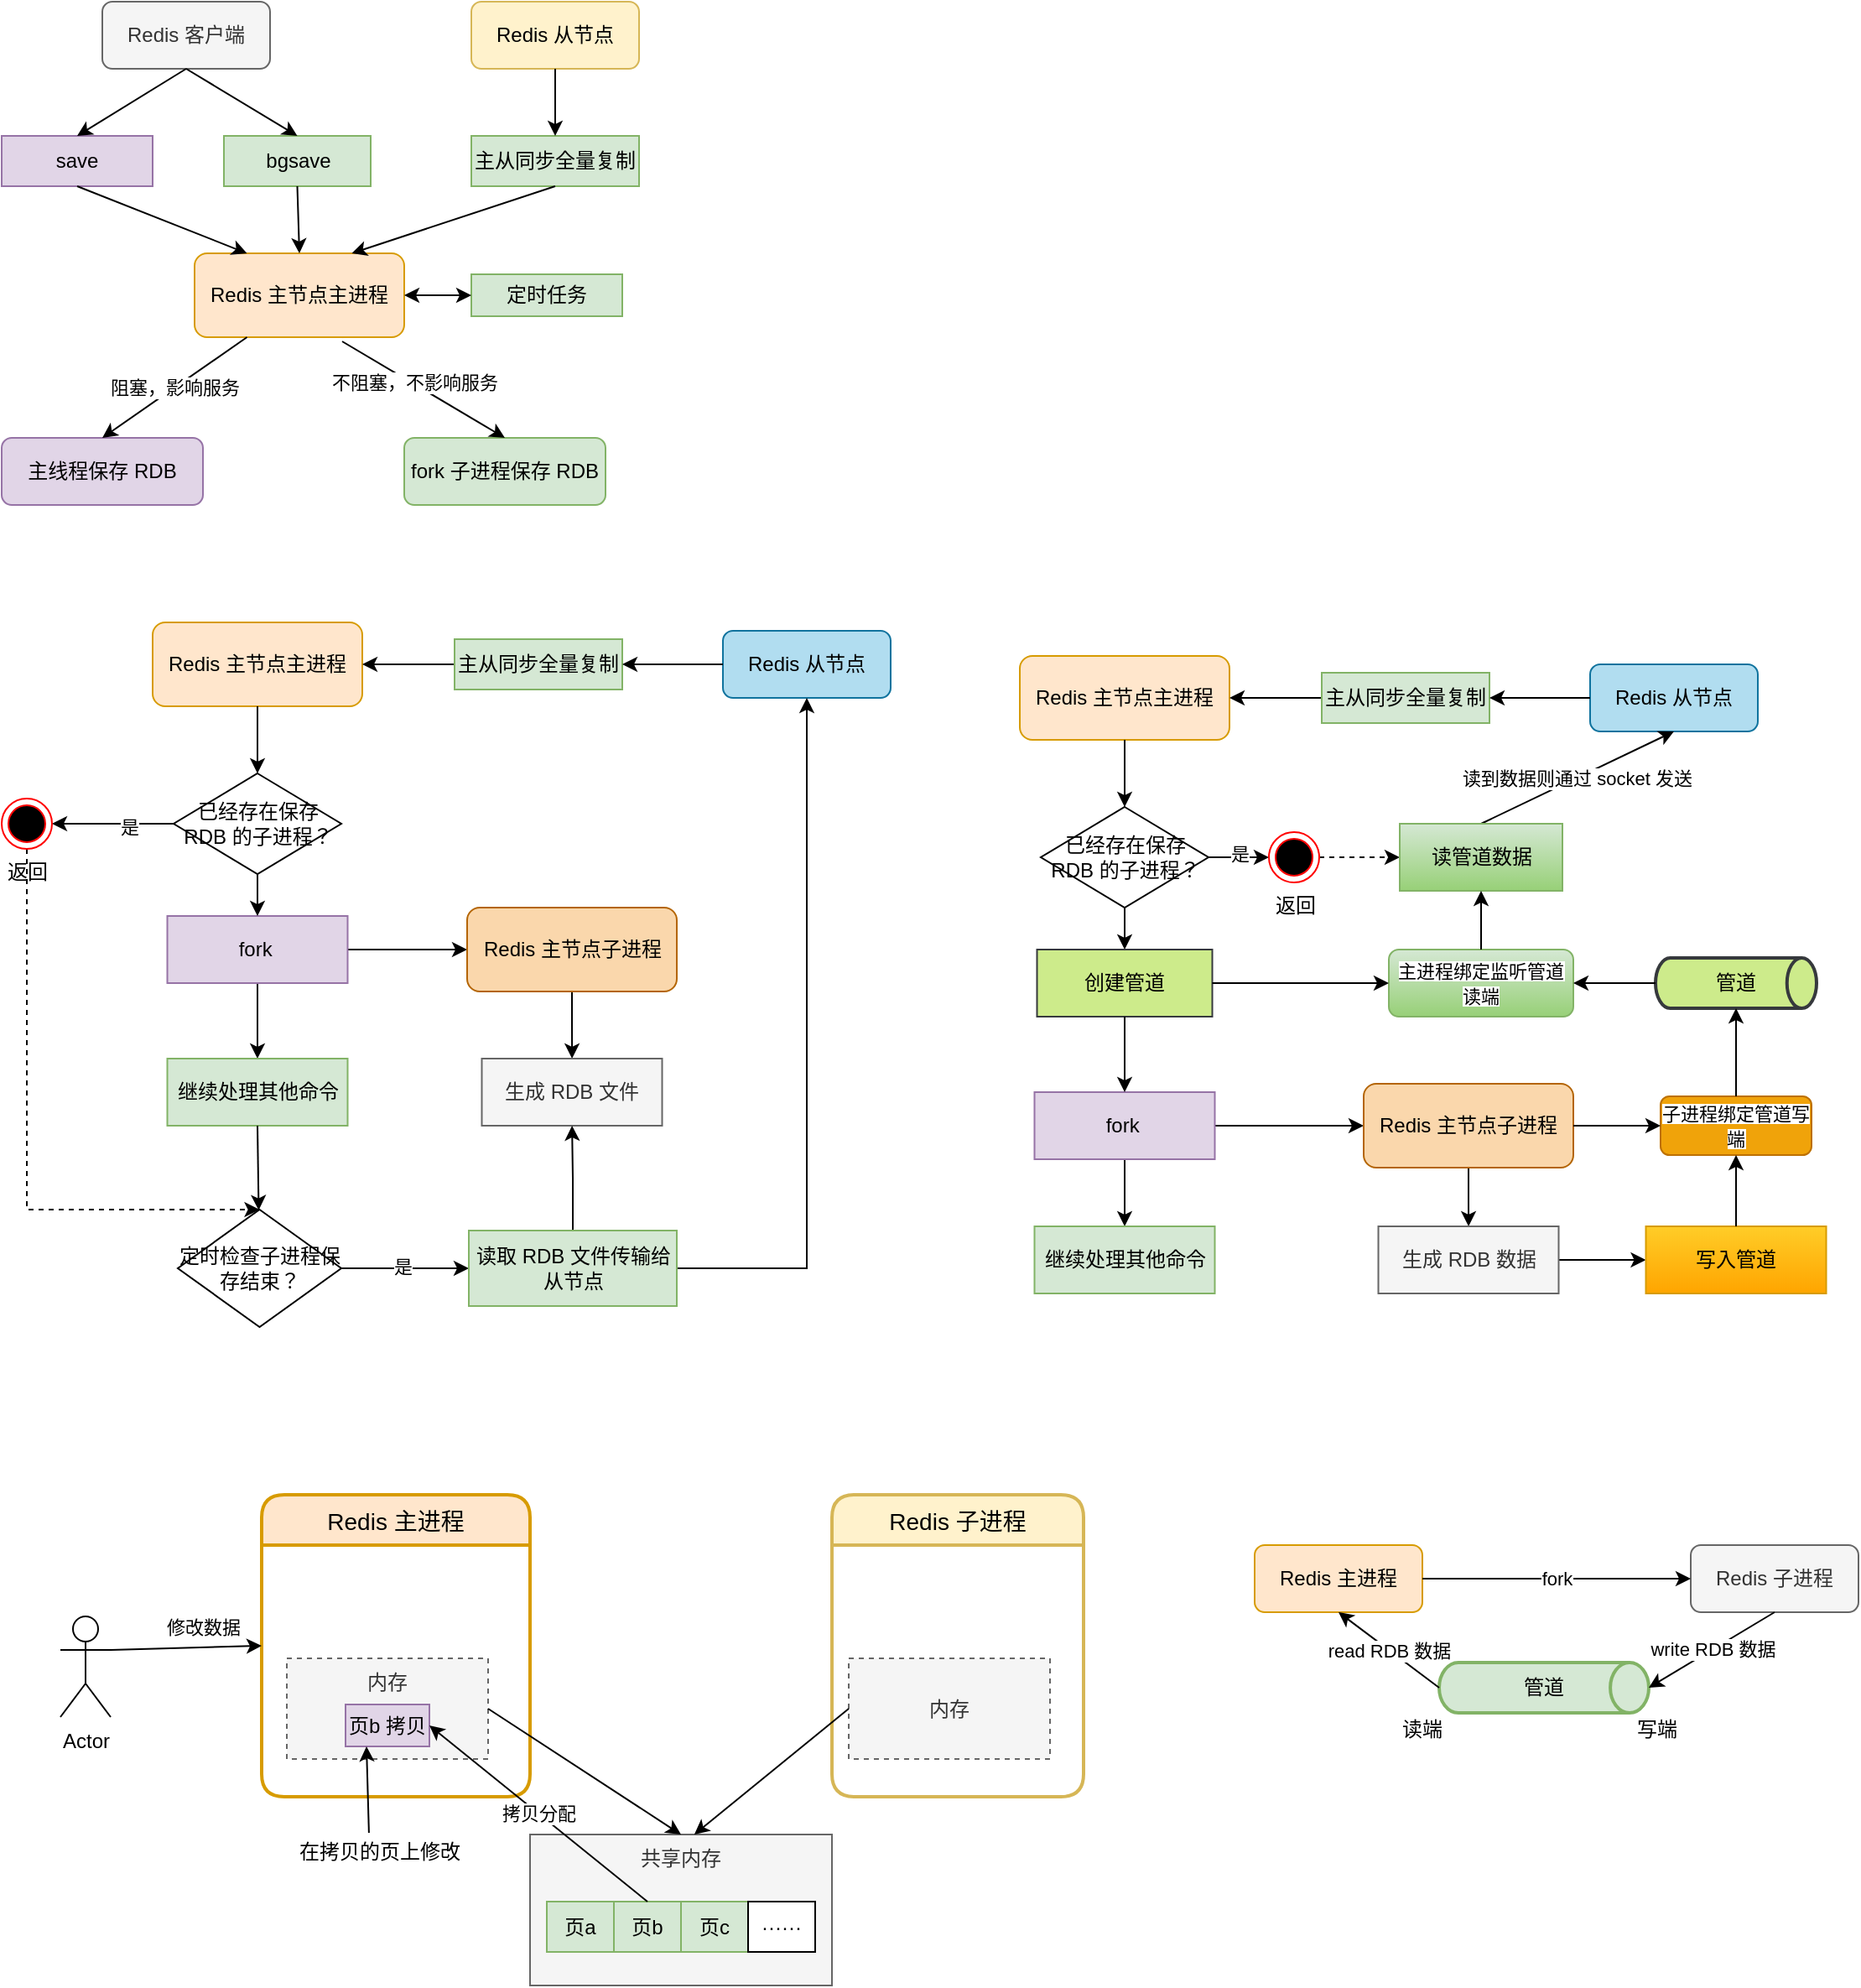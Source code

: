 <mxfile version="14.6.12" type="device"><diagram id="RXMxRGYJJL3W3shrAFnF" name="Page-1"><mxGraphModel dx="1113" dy="655" grid="1" gridSize="10" guides="1" tooltips="1" connect="1" arrows="1" fold="1" page="1" pageScale="1" pageWidth="850" pageHeight="1100" math="0" shadow="0"><root><mxCell id="0"/><mxCell id="1" parent="0"/><mxCell id="x3VqnZCDNfLrTkBS2mPb-13" value="管道" style="strokeWidth=2;html=1;shape=mxgraph.flowchart.direct_data;whiteSpace=wrap;fillColor=#d5e8d4;strokeColor=#82b366;" vertex="1" parent="1"><mxGeometry x="870" y="1030" width="125" height="30" as="geometry"/></mxCell><mxCell id="x3VqnZCDNfLrTkBS2mPb-14" value="Redis 主进程" style="rounded=1;whiteSpace=wrap;html=1;fillColor=#ffe6cc;strokeColor=#d79b00;" vertex="1" parent="1"><mxGeometry x="760" y="960" width="100" height="40" as="geometry"/></mxCell><mxCell id="x3VqnZCDNfLrTkBS2mPb-15" value="Redis 子进程" style="rounded=1;whiteSpace=wrap;html=1;fillColor=#f5f5f5;strokeColor=#666666;fontColor=#333333;" vertex="1" parent="1"><mxGeometry x="1020" y="960" width="100" height="40" as="geometry"/></mxCell><mxCell id="x3VqnZCDNfLrTkBS2mPb-17" value="fork" style="endArrow=classic;html=1;exitX=1;exitY=0.5;exitDx=0;exitDy=0;entryX=0;entryY=0.5;entryDx=0;entryDy=0;" edge="1" parent="1" source="x3VqnZCDNfLrTkBS2mPb-14" target="x3VqnZCDNfLrTkBS2mPb-15"><mxGeometry width="50" height="50" relative="1" as="geometry"><mxPoint x="720" y="1190" as="sourcePoint"/><mxPoint x="770" y="1140" as="targetPoint"/></mxGeometry></mxCell><mxCell id="x3VqnZCDNfLrTkBS2mPb-18" value="write RDB 数据" style="endArrow=classic;html=1;exitX=0.5;exitY=1;exitDx=0;exitDy=0;entryX=1;entryY=0.5;entryDx=0;entryDy=0;entryPerimeter=0;" edge="1" parent="1" source="x3VqnZCDNfLrTkBS2mPb-15" target="x3VqnZCDNfLrTkBS2mPb-13"><mxGeometry width="50" height="50" relative="1" as="geometry"><mxPoint x="940" y="1130" as="sourcePoint"/><mxPoint x="990" y="1080" as="targetPoint"/></mxGeometry></mxCell><mxCell id="x3VqnZCDNfLrTkBS2mPb-19" value="read RDB 数据" style="endArrow=classic;html=1;entryX=0.5;entryY=1;entryDx=0;entryDy=0;exitX=0;exitY=0.5;exitDx=0;exitDy=0;exitPerimeter=0;" edge="1" parent="1" source="x3VqnZCDNfLrTkBS2mPb-13" target="x3VqnZCDNfLrTkBS2mPb-14"><mxGeometry width="50" height="50" relative="1" as="geometry"><mxPoint x="940" y="1130" as="sourcePoint"/><mxPoint x="990" y="1080" as="targetPoint"/></mxGeometry></mxCell><mxCell id="x3VqnZCDNfLrTkBS2mPb-20" value="写端" style="text;html=1;strokeColor=none;fillColor=none;align=center;verticalAlign=middle;whiteSpace=wrap;rounded=0;" vertex="1" parent="1"><mxGeometry x="980" y="1060" width="40" height="20" as="geometry"/></mxCell><mxCell id="x3VqnZCDNfLrTkBS2mPb-21" value="读端" style="text;html=1;strokeColor=none;fillColor=none;align=center;verticalAlign=middle;whiteSpace=wrap;rounded=0;" vertex="1" parent="1"><mxGeometry x="840" y="1060" width="40" height="20" as="geometry"/></mxCell><mxCell id="x3VqnZCDNfLrTkBS2mPb-23" value="Redis 主节点主进程" style="rounded=1;whiteSpace=wrap;html=1;fillColor=#ffe6cc;strokeColor=#d79b00;" vertex="1" parent="1"><mxGeometry x="128" y="190" width="125" height="50" as="geometry"/></mxCell><mxCell id="x3VqnZCDNfLrTkBS2mPb-24" value="save" style="rounded=0;whiteSpace=wrap;html=1;fillColor=#e1d5e7;strokeColor=#9673a6;" vertex="1" parent="1"><mxGeometry x="13" y="120" width="90" height="30" as="geometry"/></mxCell><mxCell id="x3VqnZCDNfLrTkBS2mPb-25" value="bgsave" style="rounded=0;whiteSpace=wrap;html=1;fillColor=#d5e8d4;strokeColor=#82b366;" vertex="1" parent="1"><mxGeometry x="145.5" y="120" width="87.5" height="30" as="geometry"/></mxCell><mxCell id="x3VqnZCDNfLrTkBS2mPb-26" value="定时任务" style="rounded=0;whiteSpace=wrap;html=1;fillColor=#d5e8d4;strokeColor=#82b366;" vertex="1" parent="1"><mxGeometry x="293" y="202.5" width="90" height="25" as="geometry"/></mxCell><mxCell id="x3VqnZCDNfLrTkBS2mPb-27" value="主从同步全量复制" style="rounded=0;whiteSpace=wrap;html=1;fillColor=#d5e8d4;strokeColor=#82b366;" vertex="1" parent="1"><mxGeometry x="293" y="120" width="100" height="30" as="geometry"/></mxCell><mxCell id="x3VqnZCDNfLrTkBS2mPb-28" value="Redis 客户端" style="rounded=1;whiteSpace=wrap;html=1;fillColor=#f5f5f5;strokeColor=#666666;fontColor=#333333;" vertex="1" parent="1"><mxGeometry x="73" y="40" width="100" height="40" as="geometry"/></mxCell><mxCell id="x3VqnZCDNfLrTkBS2mPb-29" value="fork 子进程保存 RDB" style="whiteSpace=wrap;html=1;rounded=1;strokeColor=#82b366;fillColor=#d5e8d4;" vertex="1" parent="1"><mxGeometry x="253" y="300" width="120" height="40" as="geometry"/></mxCell><mxCell id="x3VqnZCDNfLrTkBS2mPb-31" value="" style="endArrow=classic;startArrow=classic;html=1;exitX=1;exitY=0.5;exitDx=0;exitDy=0;entryX=0;entryY=0.5;entryDx=0;entryDy=0;" edge="1" parent="1" source="x3VqnZCDNfLrTkBS2mPb-23" target="x3VqnZCDNfLrTkBS2mPb-26"><mxGeometry width="50" height="50" relative="1" as="geometry"><mxPoint x="253" y="170" as="sourcePoint"/><mxPoint x="303" y="120" as="targetPoint"/></mxGeometry></mxCell><mxCell id="x3VqnZCDNfLrTkBS2mPb-32" value="" style="endArrow=classic;html=1;exitX=0.704;exitY=1.05;exitDx=0;exitDy=0;exitPerimeter=0;entryX=0.5;entryY=0;entryDx=0;entryDy=0;" edge="1" parent="1" source="x3VqnZCDNfLrTkBS2mPb-23" target="x3VqnZCDNfLrTkBS2mPb-29"><mxGeometry width="50" height="50" relative="1" as="geometry"><mxPoint x="253" y="170" as="sourcePoint"/><mxPoint x="303" y="120" as="targetPoint"/></mxGeometry></mxCell><mxCell id="x3VqnZCDNfLrTkBS2mPb-34" value="不阻塞，不影响服务" style="edgeLabel;html=1;align=center;verticalAlign=middle;resizable=0;points=[];" vertex="1" connectable="0" parent="x3VqnZCDNfLrTkBS2mPb-32"><mxGeometry x="-0.129" y="1" relative="1" as="geometry"><mxPoint as="offset"/></mxGeometry></mxCell><mxCell id="x3VqnZCDNfLrTkBS2mPb-33" value="主线程保存 RDB" style="whiteSpace=wrap;html=1;rounded=1;strokeColor=#9673a6;fillColor=#e1d5e7;" vertex="1" parent="1"><mxGeometry x="13" y="300" width="120" height="40" as="geometry"/></mxCell><mxCell id="x3VqnZCDNfLrTkBS2mPb-35" value="阻塞，影响服务" style="endArrow=classic;html=1;exitX=0.25;exitY=1;exitDx=0;exitDy=0;entryX=0.5;entryY=0;entryDx=0;entryDy=0;" edge="1" parent="1" source="x3VqnZCDNfLrTkBS2mPb-23" target="x3VqnZCDNfLrTkBS2mPb-33"><mxGeometry width="50" height="50" relative="1" as="geometry"><mxPoint x="253" y="170" as="sourcePoint"/><mxPoint x="303" y="120" as="targetPoint"/></mxGeometry></mxCell><mxCell id="x3VqnZCDNfLrTkBS2mPb-36" value="Redis 从节点" style="rounded=1;whiteSpace=wrap;html=1;fillColor=#fff2cc;strokeColor=#d6b656;" vertex="1" parent="1"><mxGeometry x="293" y="40" width="100" height="40" as="geometry"/></mxCell><mxCell id="x3VqnZCDNfLrTkBS2mPb-37" value="" style="endArrow=classic;html=1;exitX=0.5;exitY=1;exitDx=0;exitDy=0;entryX=0.5;entryY=0;entryDx=0;entryDy=0;" edge="1" parent="1" source="x3VqnZCDNfLrTkBS2mPb-28" target="x3VqnZCDNfLrTkBS2mPb-24"><mxGeometry width="50" height="50" relative="1" as="geometry"><mxPoint x="253" y="170" as="sourcePoint"/><mxPoint x="303" y="120" as="targetPoint"/></mxGeometry></mxCell><mxCell id="x3VqnZCDNfLrTkBS2mPb-38" value="" style="endArrow=classic;html=1;exitX=0.5;exitY=1;exitDx=0;exitDy=0;entryX=0.5;entryY=0;entryDx=0;entryDy=0;" edge="1" parent="1" source="x3VqnZCDNfLrTkBS2mPb-28" target="x3VqnZCDNfLrTkBS2mPb-25"><mxGeometry width="50" height="50" relative="1" as="geometry"><mxPoint x="253" y="170" as="sourcePoint"/><mxPoint x="303" y="120" as="targetPoint"/></mxGeometry></mxCell><mxCell id="x3VqnZCDNfLrTkBS2mPb-39" value="" style="endArrow=classic;html=1;exitX=0.5;exitY=1;exitDx=0;exitDy=0;entryX=0.5;entryY=0;entryDx=0;entryDy=0;" edge="1" parent="1" source="x3VqnZCDNfLrTkBS2mPb-25" target="x3VqnZCDNfLrTkBS2mPb-23"><mxGeometry width="50" height="50" relative="1" as="geometry"><mxPoint x="253" y="170" as="sourcePoint"/><mxPoint x="303" y="120" as="targetPoint"/></mxGeometry></mxCell><mxCell id="x3VqnZCDNfLrTkBS2mPb-40" value="" style="endArrow=classic;html=1;exitX=0.5;exitY=1;exitDx=0;exitDy=0;entryX=0.25;entryY=0;entryDx=0;entryDy=0;" edge="1" parent="1" source="x3VqnZCDNfLrTkBS2mPb-24" target="x3VqnZCDNfLrTkBS2mPb-23"><mxGeometry width="50" height="50" relative="1" as="geometry"><mxPoint x="253" y="170" as="sourcePoint"/><mxPoint x="303" y="120" as="targetPoint"/></mxGeometry></mxCell><mxCell id="x3VqnZCDNfLrTkBS2mPb-41" value="" style="endArrow=classic;html=1;exitX=0.5;exitY=1;exitDx=0;exitDy=0;entryX=0.5;entryY=0;entryDx=0;entryDy=0;" edge="1" parent="1" source="x3VqnZCDNfLrTkBS2mPb-36" target="x3VqnZCDNfLrTkBS2mPb-27"><mxGeometry width="50" height="50" relative="1" as="geometry"><mxPoint x="253" y="170" as="sourcePoint"/><mxPoint x="303" y="120" as="targetPoint"/></mxGeometry></mxCell><mxCell id="x3VqnZCDNfLrTkBS2mPb-42" value="" style="endArrow=classic;html=1;exitX=0.5;exitY=1;exitDx=0;exitDy=0;entryX=0.75;entryY=0;entryDx=0;entryDy=0;" edge="1" parent="1" source="x3VqnZCDNfLrTkBS2mPb-27" target="x3VqnZCDNfLrTkBS2mPb-23"><mxGeometry width="50" height="50" relative="1" as="geometry"><mxPoint x="253" y="170" as="sourcePoint"/><mxPoint x="303" y="120" as="targetPoint"/></mxGeometry></mxCell><mxCell id="x3VqnZCDNfLrTkBS2mPb-43" value="Redis 主节点主进程" style="rounded=1;whiteSpace=wrap;html=1;fillColor=#ffe6cc;strokeColor=#d79b00;" vertex="1" parent="1"><mxGeometry x="103" y="410" width="125" height="50" as="geometry"/></mxCell><mxCell id="x3VqnZCDNfLrTkBS2mPb-47" value="" style="edgeStyle=orthogonalEdgeStyle;rounded=0;orthogonalLoop=1;jettySize=auto;html=1;" edge="1" parent="1" source="x3VqnZCDNfLrTkBS2mPb-44" target="x3VqnZCDNfLrTkBS2mPb-43"><mxGeometry relative="1" as="geometry"/></mxCell><mxCell id="x3VqnZCDNfLrTkBS2mPb-44" value="主从同步全量复制" style="rounded=0;whiteSpace=wrap;html=1;fillColor=#d5e8d4;strokeColor=#82b366;" vertex="1" parent="1"><mxGeometry x="283" y="420" width="100" height="30" as="geometry"/></mxCell><mxCell id="x3VqnZCDNfLrTkBS2mPb-45" value="Redis 从节点" style="rounded=1;whiteSpace=wrap;html=1;fillColor=#b1ddf0;strokeColor=#10739e;" vertex="1" parent="1"><mxGeometry x="443" y="415" width="100" height="40" as="geometry"/></mxCell><mxCell id="x3VqnZCDNfLrTkBS2mPb-46" value="" style="endArrow=classic;html=1;exitX=0;exitY=0.5;exitDx=0;exitDy=0;entryX=1;entryY=0.5;entryDx=0;entryDy=0;" edge="1" parent="1" source="x3VqnZCDNfLrTkBS2mPb-45" target="x3VqnZCDNfLrTkBS2mPb-44"><mxGeometry width="50" height="50" relative="1" as="geometry"><mxPoint x="75.5" y="420" as="sourcePoint"/><mxPoint x="125.5" y="370" as="targetPoint"/></mxGeometry></mxCell><mxCell id="x3VqnZCDNfLrTkBS2mPb-55" value="" style="edgeStyle=orthogonalEdgeStyle;rounded=0;orthogonalLoop=1;jettySize=auto;html=1;" edge="1" parent="1" source="x3VqnZCDNfLrTkBS2mPb-50" target="x3VqnZCDNfLrTkBS2mPb-54"><mxGeometry relative="1" as="geometry"/></mxCell><mxCell id="x3VqnZCDNfLrTkBS2mPb-56" value="是" style="edgeLabel;html=1;align=center;verticalAlign=middle;resizable=0;points=[];" vertex="1" connectable="0" parent="x3VqnZCDNfLrTkBS2mPb-55"><mxGeometry x="-0.232" y="2" relative="1" as="geometry"><mxPoint x="1" as="offset"/></mxGeometry></mxCell><mxCell id="x3VqnZCDNfLrTkBS2mPb-50" value="已经存在保存 RDB 的子进程？" style="rhombus;whiteSpace=wrap;html=1;" vertex="1" parent="1"><mxGeometry x="115.5" y="500" width="100" height="60" as="geometry"/></mxCell><mxCell id="x3VqnZCDNfLrTkBS2mPb-83" style="edgeStyle=orthogonalEdgeStyle;rounded=0;orthogonalLoop=1;jettySize=auto;html=1;dashed=1;" edge="1" parent="1" source="x3VqnZCDNfLrTkBS2mPb-54" target="x3VqnZCDNfLrTkBS2mPb-73"><mxGeometry relative="1" as="geometry"><Array as="points"><mxPoint x="28" y="760"/></Array></mxGeometry></mxCell><mxCell id="x3VqnZCDNfLrTkBS2mPb-54" value="&lt;br&gt;&lt;br&gt;&lt;br&gt;&lt;br&gt;返回" style="ellipse;html=1;shape=endState;fillColor=#000000;strokeColor=#ff0000;" vertex="1" parent="1"><mxGeometry x="13" y="515" width="30" height="30" as="geometry"/></mxCell><mxCell id="x3VqnZCDNfLrTkBS2mPb-57" value="" style="endArrow=classic;html=1;exitX=0.5;exitY=1;exitDx=0;exitDy=0;" edge="1" parent="1" source="x3VqnZCDNfLrTkBS2mPb-43" target="x3VqnZCDNfLrTkBS2mPb-50"><mxGeometry width="50" height="50" relative="1" as="geometry"><mxPoint x="173" y="620" as="sourcePoint"/><mxPoint x="223" y="570" as="targetPoint"/></mxGeometry></mxCell><mxCell id="x3VqnZCDNfLrTkBS2mPb-63" value="" style="edgeStyle=orthogonalEdgeStyle;rounded=0;orthogonalLoop=1;jettySize=auto;html=1;" edge="1" parent="1" source="x3VqnZCDNfLrTkBS2mPb-58" target="x3VqnZCDNfLrTkBS2mPb-62"><mxGeometry relative="1" as="geometry"/></mxCell><mxCell id="x3VqnZCDNfLrTkBS2mPb-65" value="" style="edgeStyle=orthogonalEdgeStyle;rounded=0;orthogonalLoop=1;jettySize=auto;html=1;" edge="1" parent="1" source="x3VqnZCDNfLrTkBS2mPb-58" target="x3VqnZCDNfLrTkBS2mPb-64"><mxGeometry relative="1" as="geometry"/></mxCell><mxCell id="x3VqnZCDNfLrTkBS2mPb-58" value="fork&amp;nbsp;" style="whiteSpace=wrap;html=1;fillColor=#e1d5e7;strokeColor=#9673a6;" vertex="1" parent="1"><mxGeometry x="111.75" y="585" width="107.5" height="40" as="geometry"/></mxCell><mxCell id="x3VqnZCDNfLrTkBS2mPb-61" value="" style="endArrow=classic;html=1;exitX=0.5;exitY=1;exitDx=0;exitDy=0;entryX=0.5;entryY=0;entryDx=0;entryDy=0;" edge="1" parent="1" source="x3VqnZCDNfLrTkBS2mPb-50" target="x3VqnZCDNfLrTkBS2mPb-58"><mxGeometry width="50" height="50" relative="1" as="geometry"><mxPoint x="173" y="620" as="sourcePoint"/><mxPoint x="223" y="570" as="targetPoint"/></mxGeometry></mxCell><mxCell id="x3VqnZCDNfLrTkBS2mPb-62" value="继续处理其他命令" style="whiteSpace=wrap;html=1;fillColor=#d5e8d4;strokeColor=#82b366;" vertex="1" parent="1"><mxGeometry x="111.75" y="670" width="107.5" height="40" as="geometry"/></mxCell><mxCell id="x3VqnZCDNfLrTkBS2mPb-69" value="" style="edgeStyle=orthogonalEdgeStyle;rounded=0;orthogonalLoop=1;jettySize=auto;html=1;" edge="1" parent="1" source="x3VqnZCDNfLrTkBS2mPb-64" target="x3VqnZCDNfLrTkBS2mPb-68"><mxGeometry relative="1" as="geometry"/></mxCell><mxCell id="x3VqnZCDNfLrTkBS2mPb-64" value="Redis 主节点子进程" style="rounded=1;whiteSpace=wrap;html=1;fillColor=#fad7ac;strokeColor=#b46504;" vertex="1" parent="1"><mxGeometry x="290.5" y="580" width="125" height="50" as="geometry"/></mxCell><mxCell id="x3VqnZCDNfLrTkBS2mPb-68" value="生成 RDB 文件" style="whiteSpace=wrap;html=1;fillColor=#f5f5f5;strokeColor=#666666;fontColor=#333333;" vertex="1" parent="1"><mxGeometry x="299.25" y="670" width="107.5" height="40" as="geometry"/></mxCell><mxCell id="x3VqnZCDNfLrTkBS2mPb-78" value="" style="edgeStyle=orthogonalEdgeStyle;rounded=0;orthogonalLoop=1;jettySize=auto;html=1;" edge="1" parent="1" source="x3VqnZCDNfLrTkBS2mPb-73" target="x3VqnZCDNfLrTkBS2mPb-77"><mxGeometry relative="1" as="geometry"/></mxCell><mxCell id="x3VqnZCDNfLrTkBS2mPb-79" value="是" style="edgeLabel;html=1;align=center;verticalAlign=middle;resizable=0;points=[];" vertex="1" connectable="0" parent="x3VqnZCDNfLrTkBS2mPb-78"><mxGeometry x="-0.081" y="1" relative="1" as="geometry"><mxPoint x="1" as="offset"/></mxGeometry></mxCell><mxCell id="x3VqnZCDNfLrTkBS2mPb-73" value="&lt;span&gt;定时检查子进程保存结束？&lt;/span&gt;" style="rhombus;whiteSpace=wrap;html=1;" vertex="1" parent="1"><mxGeometry x="118" y="760" width="97.5" height="70" as="geometry"/></mxCell><mxCell id="x3VqnZCDNfLrTkBS2mPb-74" value="" style="endArrow=classic;html=1;exitX=0.5;exitY=1;exitDx=0;exitDy=0;" edge="1" parent="1" source="x3VqnZCDNfLrTkBS2mPb-62" target="x3VqnZCDNfLrTkBS2mPb-73"><mxGeometry width="50" height="50" relative="1" as="geometry"><mxPoint x="173" y="640" as="sourcePoint"/><mxPoint x="223" y="590" as="targetPoint"/></mxGeometry></mxCell><mxCell id="x3VqnZCDNfLrTkBS2mPb-80" value="" style="edgeStyle=orthogonalEdgeStyle;rounded=0;orthogonalLoop=1;jettySize=auto;html=1;" edge="1" parent="1" source="x3VqnZCDNfLrTkBS2mPb-77" target="x3VqnZCDNfLrTkBS2mPb-68"><mxGeometry relative="1" as="geometry"/></mxCell><mxCell id="x3VqnZCDNfLrTkBS2mPb-81" style="edgeStyle=orthogonalEdgeStyle;rounded=0;orthogonalLoop=1;jettySize=auto;html=1;entryX=0.5;entryY=1;entryDx=0;entryDy=0;" edge="1" parent="1" source="x3VqnZCDNfLrTkBS2mPb-77" target="x3VqnZCDNfLrTkBS2mPb-45"><mxGeometry relative="1" as="geometry"/></mxCell><mxCell id="x3VqnZCDNfLrTkBS2mPb-77" value="读取 RDB 文件传输给从节点" style="rounded=0;whiteSpace=wrap;html=1;fillColor=#d5e8d4;strokeColor=#82b366;" vertex="1" parent="1"><mxGeometry x="291.5" y="772.5" width="124" height="45" as="geometry"/></mxCell><mxCell id="x3VqnZCDNfLrTkBS2mPb-84" value="Redis 主节点主进程" style="rounded=1;whiteSpace=wrap;html=1;fillColor=#ffe6cc;strokeColor=#d79b00;" vertex="1" parent="1"><mxGeometry x="620" y="430" width="125" height="50" as="geometry"/></mxCell><mxCell id="x3VqnZCDNfLrTkBS2mPb-85" value="" style="edgeStyle=orthogonalEdgeStyle;rounded=0;orthogonalLoop=1;jettySize=auto;html=1;" edge="1" parent="1" source="x3VqnZCDNfLrTkBS2mPb-86" target="x3VqnZCDNfLrTkBS2mPb-84"><mxGeometry relative="1" as="geometry"/></mxCell><mxCell id="x3VqnZCDNfLrTkBS2mPb-86" value="主从同步全量复制" style="rounded=0;whiteSpace=wrap;html=1;fillColor=#d5e8d4;strokeColor=#82b366;" vertex="1" parent="1"><mxGeometry x="800" y="440" width="100" height="30" as="geometry"/></mxCell><mxCell id="x3VqnZCDNfLrTkBS2mPb-87" value="Redis 从节点" style="rounded=1;whiteSpace=wrap;html=1;fillColor=#b1ddf0;strokeColor=#10739e;" vertex="1" parent="1"><mxGeometry x="960" y="435" width="100" height="40" as="geometry"/></mxCell><mxCell id="x3VqnZCDNfLrTkBS2mPb-88" value="" style="endArrow=classic;html=1;exitX=0;exitY=0.5;exitDx=0;exitDy=0;entryX=1;entryY=0.5;entryDx=0;entryDy=0;" edge="1" parent="1" source="x3VqnZCDNfLrTkBS2mPb-87" target="x3VqnZCDNfLrTkBS2mPb-86"><mxGeometry width="50" height="50" relative="1" as="geometry"><mxPoint x="592.5" y="440" as="sourcePoint"/><mxPoint x="642.5" y="390" as="targetPoint"/></mxGeometry></mxCell><mxCell id="x3VqnZCDNfLrTkBS2mPb-89" value="" style="edgeStyle=orthogonalEdgeStyle;rounded=0;orthogonalLoop=1;jettySize=auto;html=1;" edge="1" parent="1" source="x3VqnZCDNfLrTkBS2mPb-91" target="x3VqnZCDNfLrTkBS2mPb-93"><mxGeometry relative="1" as="geometry"/></mxCell><mxCell id="x3VqnZCDNfLrTkBS2mPb-90" value="是" style="edgeLabel;html=1;align=center;verticalAlign=middle;resizable=0;points=[];" vertex="1" connectable="0" parent="x3VqnZCDNfLrTkBS2mPb-89"><mxGeometry x="-0.232" y="2" relative="1" as="geometry"><mxPoint x="1" as="offset"/></mxGeometry></mxCell><mxCell id="x3VqnZCDNfLrTkBS2mPb-91" value="已经存在保存 RDB 的子进程？" style="rhombus;whiteSpace=wrap;html=1;" vertex="1" parent="1"><mxGeometry x="632.5" y="520" width="100" height="60" as="geometry"/></mxCell><mxCell id="x3VqnZCDNfLrTkBS2mPb-133" value="" style="edgeStyle=orthogonalEdgeStyle;rounded=0;orthogonalLoop=1;jettySize=auto;html=1;dashed=1;" edge="1" parent="1" source="x3VqnZCDNfLrTkBS2mPb-93" target="x3VqnZCDNfLrTkBS2mPb-131"><mxGeometry relative="1" as="geometry"/></mxCell><mxCell id="x3VqnZCDNfLrTkBS2mPb-93" value="&lt;br&gt;&lt;br&gt;&lt;br&gt;&lt;br&gt;返回" style="ellipse;html=1;shape=endState;fillColor=#000000;strokeColor=#ff0000;" vertex="1" parent="1"><mxGeometry x="768.5" y="535" width="30" height="30" as="geometry"/></mxCell><mxCell id="x3VqnZCDNfLrTkBS2mPb-94" value="" style="endArrow=classic;html=1;exitX=0.5;exitY=1;exitDx=0;exitDy=0;" edge="1" parent="1" source="x3VqnZCDNfLrTkBS2mPb-84" target="x3VqnZCDNfLrTkBS2mPb-91"><mxGeometry width="50" height="50" relative="1" as="geometry"><mxPoint x="690" y="640" as="sourcePoint"/><mxPoint x="740" y="590" as="targetPoint"/></mxGeometry></mxCell><mxCell id="x3VqnZCDNfLrTkBS2mPb-95" value="" style="edgeStyle=orthogonalEdgeStyle;rounded=0;orthogonalLoop=1;jettySize=auto;html=1;" edge="1" parent="1" source="x3VqnZCDNfLrTkBS2mPb-97" target="x3VqnZCDNfLrTkBS2mPb-99"><mxGeometry relative="1" as="geometry"/></mxCell><mxCell id="x3VqnZCDNfLrTkBS2mPb-96" value="" style="edgeStyle=orthogonalEdgeStyle;rounded=0;orthogonalLoop=1;jettySize=auto;html=1;entryX=0;entryY=0.5;entryDx=0;entryDy=0;" edge="1" parent="1" source="x3VqnZCDNfLrTkBS2mPb-97" target="x3VqnZCDNfLrTkBS2mPb-101"><mxGeometry relative="1" as="geometry"><mxPoint x="825.75" y="725" as="targetPoint"/></mxGeometry></mxCell><mxCell id="x3VqnZCDNfLrTkBS2mPb-97" value="fork&amp;nbsp;" style="whiteSpace=wrap;html=1;fillColor=#e1d5e7;strokeColor=#9673a6;" vertex="1" parent="1"><mxGeometry x="628.75" y="690" width="107.5" height="40" as="geometry"/></mxCell><mxCell id="x3VqnZCDNfLrTkBS2mPb-98" value="" style="endArrow=classic;html=1;exitX=0.5;exitY=1;exitDx=0;exitDy=0;entryX=0.5;entryY=0;entryDx=0;entryDy=0;" edge="1" parent="1" source="x3VqnZCDNfLrTkBS2mPb-91" target="x3VqnZCDNfLrTkBS2mPb-115"><mxGeometry width="50" height="50" relative="1" as="geometry"><mxPoint x="690" y="640" as="sourcePoint"/><mxPoint x="683" y="620" as="targetPoint"/></mxGeometry></mxCell><mxCell id="x3VqnZCDNfLrTkBS2mPb-99" value="继续处理其他命令" style="whiteSpace=wrap;html=1;fillColor=#d5e8d4;strokeColor=#82b366;" vertex="1" parent="1"><mxGeometry x="628.75" y="770" width="107.5" height="40" as="geometry"/></mxCell><mxCell id="x3VqnZCDNfLrTkBS2mPb-100" value="" style="edgeStyle=orthogonalEdgeStyle;rounded=0;orthogonalLoop=1;jettySize=auto;html=1;" edge="1" parent="1" source="x3VqnZCDNfLrTkBS2mPb-101" target="x3VqnZCDNfLrTkBS2mPb-102"><mxGeometry relative="1" as="geometry"/></mxCell><mxCell id="x3VqnZCDNfLrTkBS2mPb-101" value="Redis 主节点子进程" style="rounded=1;whiteSpace=wrap;html=1;fillColor=#fad7ac;strokeColor=#b46504;" vertex="1" parent="1"><mxGeometry x="825" y="685" width="125" height="50" as="geometry"/></mxCell><mxCell id="x3VqnZCDNfLrTkBS2mPb-113" value="" style="edgeStyle=orthogonalEdgeStyle;rounded=0;orthogonalLoop=1;jettySize=auto;html=1;" edge="1" parent="1" source="x3VqnZCDNfLrTkBS2mPb-102" target="x3VqnZCDNfLrTkBS2mPb-112"><mxGeometry relative="1" as="geometry"/></mxCell><mxCell id="x3VqnZCDNfLrTkBS2mPb-102" value="生成 RDB 数据" style="whiteSpace=wrap;html=1;fillColor=#f5f5f5;strokeColor=#666666;fontColor=#333333;" vertex="1" parent="1"><mxGeometry x="833.75" y="770" width="107.5" height="40" as="geometry"/></mxCell><mxCell id="x3VqnZCDNfLrTkBS2mPb-110" value="管道" style="strokeWidth=2;html=1;shape=mxgraph.flowchart.direct_data;whiteSpace=wrap;fillColor=#cdeb8b;strokeColor=#36393d;" vertex="1" parent="1"><mxGeometry x="999" y="610" width="96" height="30" as="geometry"/></mxCell><mxCell id="x3VqnZCDNfLrTkBS2mPb-112" value="写入管道" style="whiteSpace=wrap;html=1;fillColor=#ffcd28;strokeColor=#d79b00;gradientColor=#ffa500;" vertex="1" parent="1"><mxGeometry x="993.25" y="770" width="107.5" height="40" as="geometry"/></mxCell><mxCell id="x3VqnZCDNfLrTkBS2mPb-115" value="创建管道" style="rounded=0;whiteSpace=wrap;html=1;fillColor=#cdeb8b;strokeColor=#36393d;" vertex="1" parent="1"><mxGeometry x="630.25" y="605" width="104.5" height="40" as="geometry"/></mxCell><mxCell id="x3VqnZCDNfLrTkBS2mPb-118" value="" style="endArrow=classic;html=1;exitX=0.5;exitY=1;exitDx=0;exitDy=0;entryX=0.5;entryY=0;entryDx=0;entryDy=0;" edge="1" parent="1" source="x3VqnZCDNfLrTkBS2mPb-115" target="x3VqnZCDNfLrTkBS2mPb-97"><mxGeometry width="50" height="50" relative="1" as="geometry"><mxPoint x="832" y="660" as="sourcePoint"/><mxPoint x="680" y="702" as="targetPoint"/></mxGeometry></mxCell><mxCell id="x3VqnZCDNfLrTkBS2mPb-120" value="&lt;span style=&quot;font-size: 11px ; background-color: rgb(255 , 255 , 255)&quot;&gt;主进程绑定监听管道读端&lt;/span&gt;" style="rounded=1;whiteSpace=wrap;html=1;fillColor=#d5e8d4;strokeColor=#82b366;gradientColor=#97d077;" vertex="1" parent="1"><mxGeometry x="840" y="605" width="110" height="40" as="geometry"/></mxCell><mxCell id="x3VqnZCDNfLrTkBS2mPb-122" value="&lt;span style=&quot;font-size: 11px ; background-color: rgb(255 , 255 , 255)&quot;&gt;子进程绑定管道写端&lt;/span&gt;" style="rounded=1;whiteSpace=wrap;html=1;fillColor=#f0a30a;strokeColor=#BD7000;fontColor=#000000;" vertex="1" parent="1"><mxGeometry x="1002" y="692.5" width="90" height="35" as="geometry"/></mxCell><mxCell id="x3VqnZCDNfLrTkBS2mPb-124" value="" style="endArrow=classic;html=1;exitX=1;exitY=0.5;exitDx=0;exitDy=0;entryX=0;entryY=0.5;entryDx=0;entryDy=0;" edge="1" parent="1" source="x3VqnZCDNfLrTkBS2mPb-101" target="x3VqnZCDNfLrTkBS2mPb-122"><mxGeometry width="50" height="50" relative="1" as="geometry"><mxPoint x="832" y="750" as="sourcePoint"/><mxPoint x="882" y="700" as="targetPoint"/></mxGeometry></mxCell><mxCell id="x3VqnZCDNfLrTkBS2mPb-125" value="" style="endArrow=classic;html=1;exitX=0.5;exitY=0;exitDx=0;exitDy=0;" edge="1" parent="1" source="x3VqnZCDNfLrTkBS2mPb-122" target="x3VqnZCDNfLrTkBS2mPb-110"><mxGeometry width="50" height="50" relative="1" as="geometry"><mxPoint x="832" y="750" as="sourcePoint"/><mxPoint x="1050" y="640" as="targetPoint"/></mxGeometry></mxCell><mxCell id="x3VqnZCDNfLrTkBS2mPb-127" value="读到数据则通过 socket 发送" style="endArrow=classic;html=1;entryX=0.5;entryY=1;entryDx=0;entryDy=0;exitX=0.5;exitY=0;exitDx=0;exitDy=0;" edge="1" parent="1" source="x3VqnZCDNfLrTkBS2mPb-131" target="x3VqnZCDNfLrTkBS2mPb-87"><mxGeometry width="50" height="50" relative="1" as="geometry"><mxPoint x="1052" y="560" as="sourcePoint"/><mxPoint x="882" y="700" as="targetPoint"/></mxGeometry></mxCell><mxCell id="x3VqnZCDNfLrTkBS2mPb-128" value="" style="endArrow=classic;html=1;entryX=0.5;entryY=1;entryDx=0;entryDy=0;exitX=0.5;exitY=0;exitDx=0;exitDy=0;" edge="1" parent="1" source="x3VqnZCDNfLrTkBS2mPb-112" target="x3VqnZCDNfLrTkBS2mPb-122"><mxGeometry width="50" height="50" relative="1" as="geometry"><mxPoint x="832" y="720" as="sourcePoint"/><mxPoint x="882" y="670" as="targetPoint"/></mxGeometry></mxCell><mxCell id="x3VqnZCDNfLrTkBS2mPb-129" value="" style="endArrow=classic;html=1;exitX=1;exitY=0.5;exitDx=0;exitDy=0;" edge="1" parent="1" source="x3VqnZCDNfLrTkBS2mPb-115" target="x3VqnZCDNfLrTkBS2mPb-120"><mxGeometry width="50" height="50" relative="1" as="geometry"><mxPoint x="832" y="720" as="sourcePoint"/><mxPoint x="882" y="670" as="targetPoint"/></mxGeometry></mxCell><mxCell id="x3VqnZCDNfLrTkBS2mPb-130" value="" style="endArrow=classic;html=1;exitX=0;exitY=0.5;exitDx=0;exitDy=0;exitPerimeter=0;entryX=1;entryY=0.5;entryDx=0;entryDy=0;" edge="1" parent="1" source="x3VqnZCDNfLrTkBS2mPb-110" target="x3VqnZCDNfLrTkBS2mPb-120"><mxGeometry width="50" height="50" relative="1" as="geometry"><mxPoint x="832" y="660" as="sourcePoint"/><mxPoint x="882" y="610" as="targetPoint"/></mxGeometry></mxCell><mxCell id="x3VqnZCDNfLrTkBS2mPb-131" value="读管道数据" style="rounded=0;whiteSpace=wrap;html=1;gradientColor=#97d077;fillColor=#d5e8d4;strokeColor=#82b366;" vertex="1" parent="1"><mxGeometry x="846.5" y="530" width="97" height="40" as="geometry"/></mxCell><mxCell id="x3VqnZCDNfLrTkBS2mPb-132" value="" style="endArrow=classic;html=1;entryX=0.5;entryY=1;entryDx=0;entryDy=0;" edge="1" parent="1" source="x3VqnZCDNfLrTkBS2mPb-120" target="x3VqnZCDNfLrTkBS2mPb-131"><mxGeometry width="50" height="50" relative="1" as="geometry"><mxPoint x="813" y="660" as="sourcePoint"/><mxPoint x="863" y="610" as="targetPoint"/></mxGeometry></mxCell><mxCell id="x3VqnZCDNfLrTkBS2mPb-134" value="Redis 主进程" style="swimlane;childLayout=stackLayout;horizontal=1;startSize=30;horizontalStack=0;rounded=1;fontSize=14;fontStyle=0;strokeWidth=2;resizeParent=0;resizeLast=1;shadow=0;dashed=0;align=center;fillColor=#ffe6cc;strokeColor=#d79b00;" vertex="1" parent="1"><mxGeometry x="168" y="930" width="160" height="180" as="geometry"/></mxCell><mxCell id="x3VqnZCDNfLrTkBS2mPb-135" value="Redis 子进程" style="swimlane;childLayout=stackLayout;horizontal=1;startSize=30;horizontalStack=0;rounded=1;fontSize=14;fontStyle=0;strokeWidth=2;resizeParent=0;resizeLast=1;shadow=0;dashed=0;align=center;fillColor=#fff2cc;strokeColor=#d6b656;" vertex="1" parent="1"><mxGeometry x="508" y="930" width="150" height="180" as="geometry"/></mxCell><mxCell id="x3VqnZCDNfLrTkBS2mPb-136" value="共享内存" style="rounded=0;whiteSpace=wrap;html=1;verticalAlign=top;fillColor=#f5f5f5;strokeColor=#666666;fontColor=#333333;" vertex="1" parent="1"><mxGeometry x="328" y="1132.5" width="180" height="90" as="geometry"/></mxCell><mxCell id="x3VqnZCDNfLrTkBS2mPb-137" value="页a" style="rounded=0;whiteSpace=wrap;html=1;fillColor=#d5e8d4;strokeColor=#82b366;" vertex="1" parent="1"><mxGeometry x="338" y="1172.5" width="40" height="30" as="geometry"/></mxCell><mxCell id="x3VqnZCDNfLrTkBS2mPb-138" value="页b" style="rounded=0;whiteSpace=wrap;html=1;fillColor=#d5e8d4;strokeColor=#82b366;" vertex="1" parent="1"><mxGeometry x="378" y="1172.5" width="40" height="30" as="geometry"/></mxCell><mxCell id="x3VqnZCDNfLrTkBS2mPb-139" value="页c" style="rounded=0;whiteSpace=wrap;html=1;fillColor=#d5e8d4;strokeColor=#82b366;" vertex="1" parent="1"><mxGeometry x="418" y="1172.5" width="40" height="30" as="geometry"/></mxCell><mxCell id="x3VqnZCDNfLrTkBS2mPb-140" value="······" style="rounded=0;whiteSpace=wrap;html=1;" vertex="1" parent="1"><mxGeometry x="458" y="1172.5" width="40" height="30" as="geometry"/></mxCell><mxCell id="x3VqnZCDNfLrTkBS2mPb-141" value="Actor" style="shape=umlActor;verticalLabelPosition=bottom;verticalAlign=top;html=1;outlineConnect=0;" vertex="1" parent="1"><mxGeometry x="48" y="1002.5" width="30" height="60" as="geometry"/></mxCell><mxCell id="x3VqnZCDNfLrTkBS2mPb-142" value="" style="endArrow=classic;html=1;exitX=1;exitY=0.333;exitDx=0;exitDy=0;exitPerimeter=0;entryX=0;entryY=0.5;entryDx=0;entryDy=0;" edge="1" parent="1" source="x3VqnZCDNfLrTkBS2mPb-141" target="x3VqnZCDNfLrTkBS2mPb-134"><mxGeometry width="50" height="50" relative="1" as="geometry"><mxPoint x="128" y="1042.5" as="sourcePoint"/><mxPoint x="130" y="1032.5" as="targetPoint"/></mxGeometry></mxCell><mxCell id="x3VqnZCDNfLrTkBS2mPb-143" value="修改数据" style="edgeLabel;html=1;align=center;verticalAlign=middle;resizable=0;points=[];" vertex="1" connectable="0" parent="x3VqnZCDNfLrTkBS2mPb-142"><mxGeometry x="0.2" relative="1" as="geometry"><mxPoint x="1" y="-12" as="offset"/></mxGeometry></mxCell><mxCell id="x3VqnZCDNfLrTkBS2mPb-144" value="内存" style="rounded=0;whiteSpace=wrap;html=1;dashed=1;verticalAlign=top;fillColor=#f5f5f5;strokeColor=#666666;fontColor=#333333;" vertex="1" parent="1"><mxGeometry x="183" y="1027.5" width="120" height="60" as="geometry"/></mxCell><mxCell id="x3VqnZCDNfLrTkBS2mPb-145" value="页b 拷贝" style="rounded=0;whiteSpace=wrap;html=1;fillColor=#e1d5e7;strokeColor=#9673a6;" vertex="1" parent="1"><mxGeometry x="218" y="1055" width="50" height="25" as="geometry"/></mxCell><mxCell id="x3VqnZCDNfLrTkBS2mPb-146" value="" style="endArrow=classic;html=1;entryX=0.25;entryY=1;entryDx=0;entryDy=0;exitX=0.445;exitY=-0.05;exitDx=0;exitDy=0;exitPerimeter=0;" edge="1" parent="1" source="x3VqnZCDNfLrTkBS2mPb-147" target="x3VqnZCDNfLrTkBS2mPb-145"><mxGeometry width="50" height="50" relative="1" as="geometry"><mxPoint x="254.09" y="1120" as="sourcePoint"/><mxPoint x="291.09" y="1110" as="targetPoint"/></mxGeometry></mxCell><mxCell id="x3VqnZCDNfLrTkBS2mPb-147" value="在拷贝的页上修改" style="text;html=1;align=center;verticalAlign=middle;resizable=0;points=[];autosize=1;strokeColor=none;" vertex="1" parent="1"><mxGeometry x="183" y="1132.5" width="110" height="20" as="geometry"/></mxCell><mxCell id="x3VqnZCDNfLrTkBS2mPb-148" value="拷贝分配" style="endArrow=classic;html=1;entryX=1;entryY=0.5;entryDx=0;entryDy=0;exitX=0.5;exitY=0;exitDx=0;exitDy=0;" edge="1" parent="1" source="x3VqnZCDNfLrTkBS2mPb-138" target="x3VqnZCDNfLrTkBS2mPb-145"><mxGeometry width="50" height="50" relative="1" as="geometry"><mxPoint x="418" y="1032.5" as="sourcePoint"/><mxPoint x="468" y="982.5" as="targetPoint"/></mxGeometry></mxCell><mxCell id="x3VqnZCDNfLrTkBS2mPb-149" value="" style="endArrow=classic;html=1;exitX=1;exitY=0.5;exitDx=0;exitDy=0;entryX=0.5;entryY=0;entryDx=0;entryDy=0;" edge="1" parent="1" source="x3VqnZCDNfLrTkBS2mPb-144" target="x3VqnZCDNfLrTkBS2mPb-136"><mxGeometry width="50" height="50" relative="1" as="geometry"><mxPoint x="418" y="1082.5" as="sourcePoint"/><mxPoint x="468" y="1032.5" as="targetPoint"/></mxGeometry></mxCell><mxCell id="x3VqnZCDNfLrTkBS2mPb-150" value="内存" style="rounded=0;whiteSpace=wrap;html=1;dashed=1;fillColor=#f5f5f5;strokeColor=#666666;fontColor=#333333;" vertex="1" parent="1"><mxGeometry x="518" y="1027.5" width="120" height="60" as="geometry"/></mxCell><mxCell id="x3VqnZCDNfLrTkBS2mPb-151" value="" style="endArrow=classic;html=1;exitX=0;exitY=0.5;exitDx=0;exitDy=0;entryX=0.544;entryY=0;entryDx=0;entryDy=0;entryPerimeter=0;" edge="1" parent="1" source="x3VqnZCDNfLrTkBS2mPb-150" target="x3VqnZCDNfLrTkBS2mPb-136"><mxGeometry width="50" height="50" relative="1" as="geometry"><mxPoint x="418" y="1082.5" as="sourcePoint"/><mxPoint x="468" y="1032.5" as="targetPoint"/></mxGeometry></mxCell></root></mxGraphModel></diagram></mxfile>